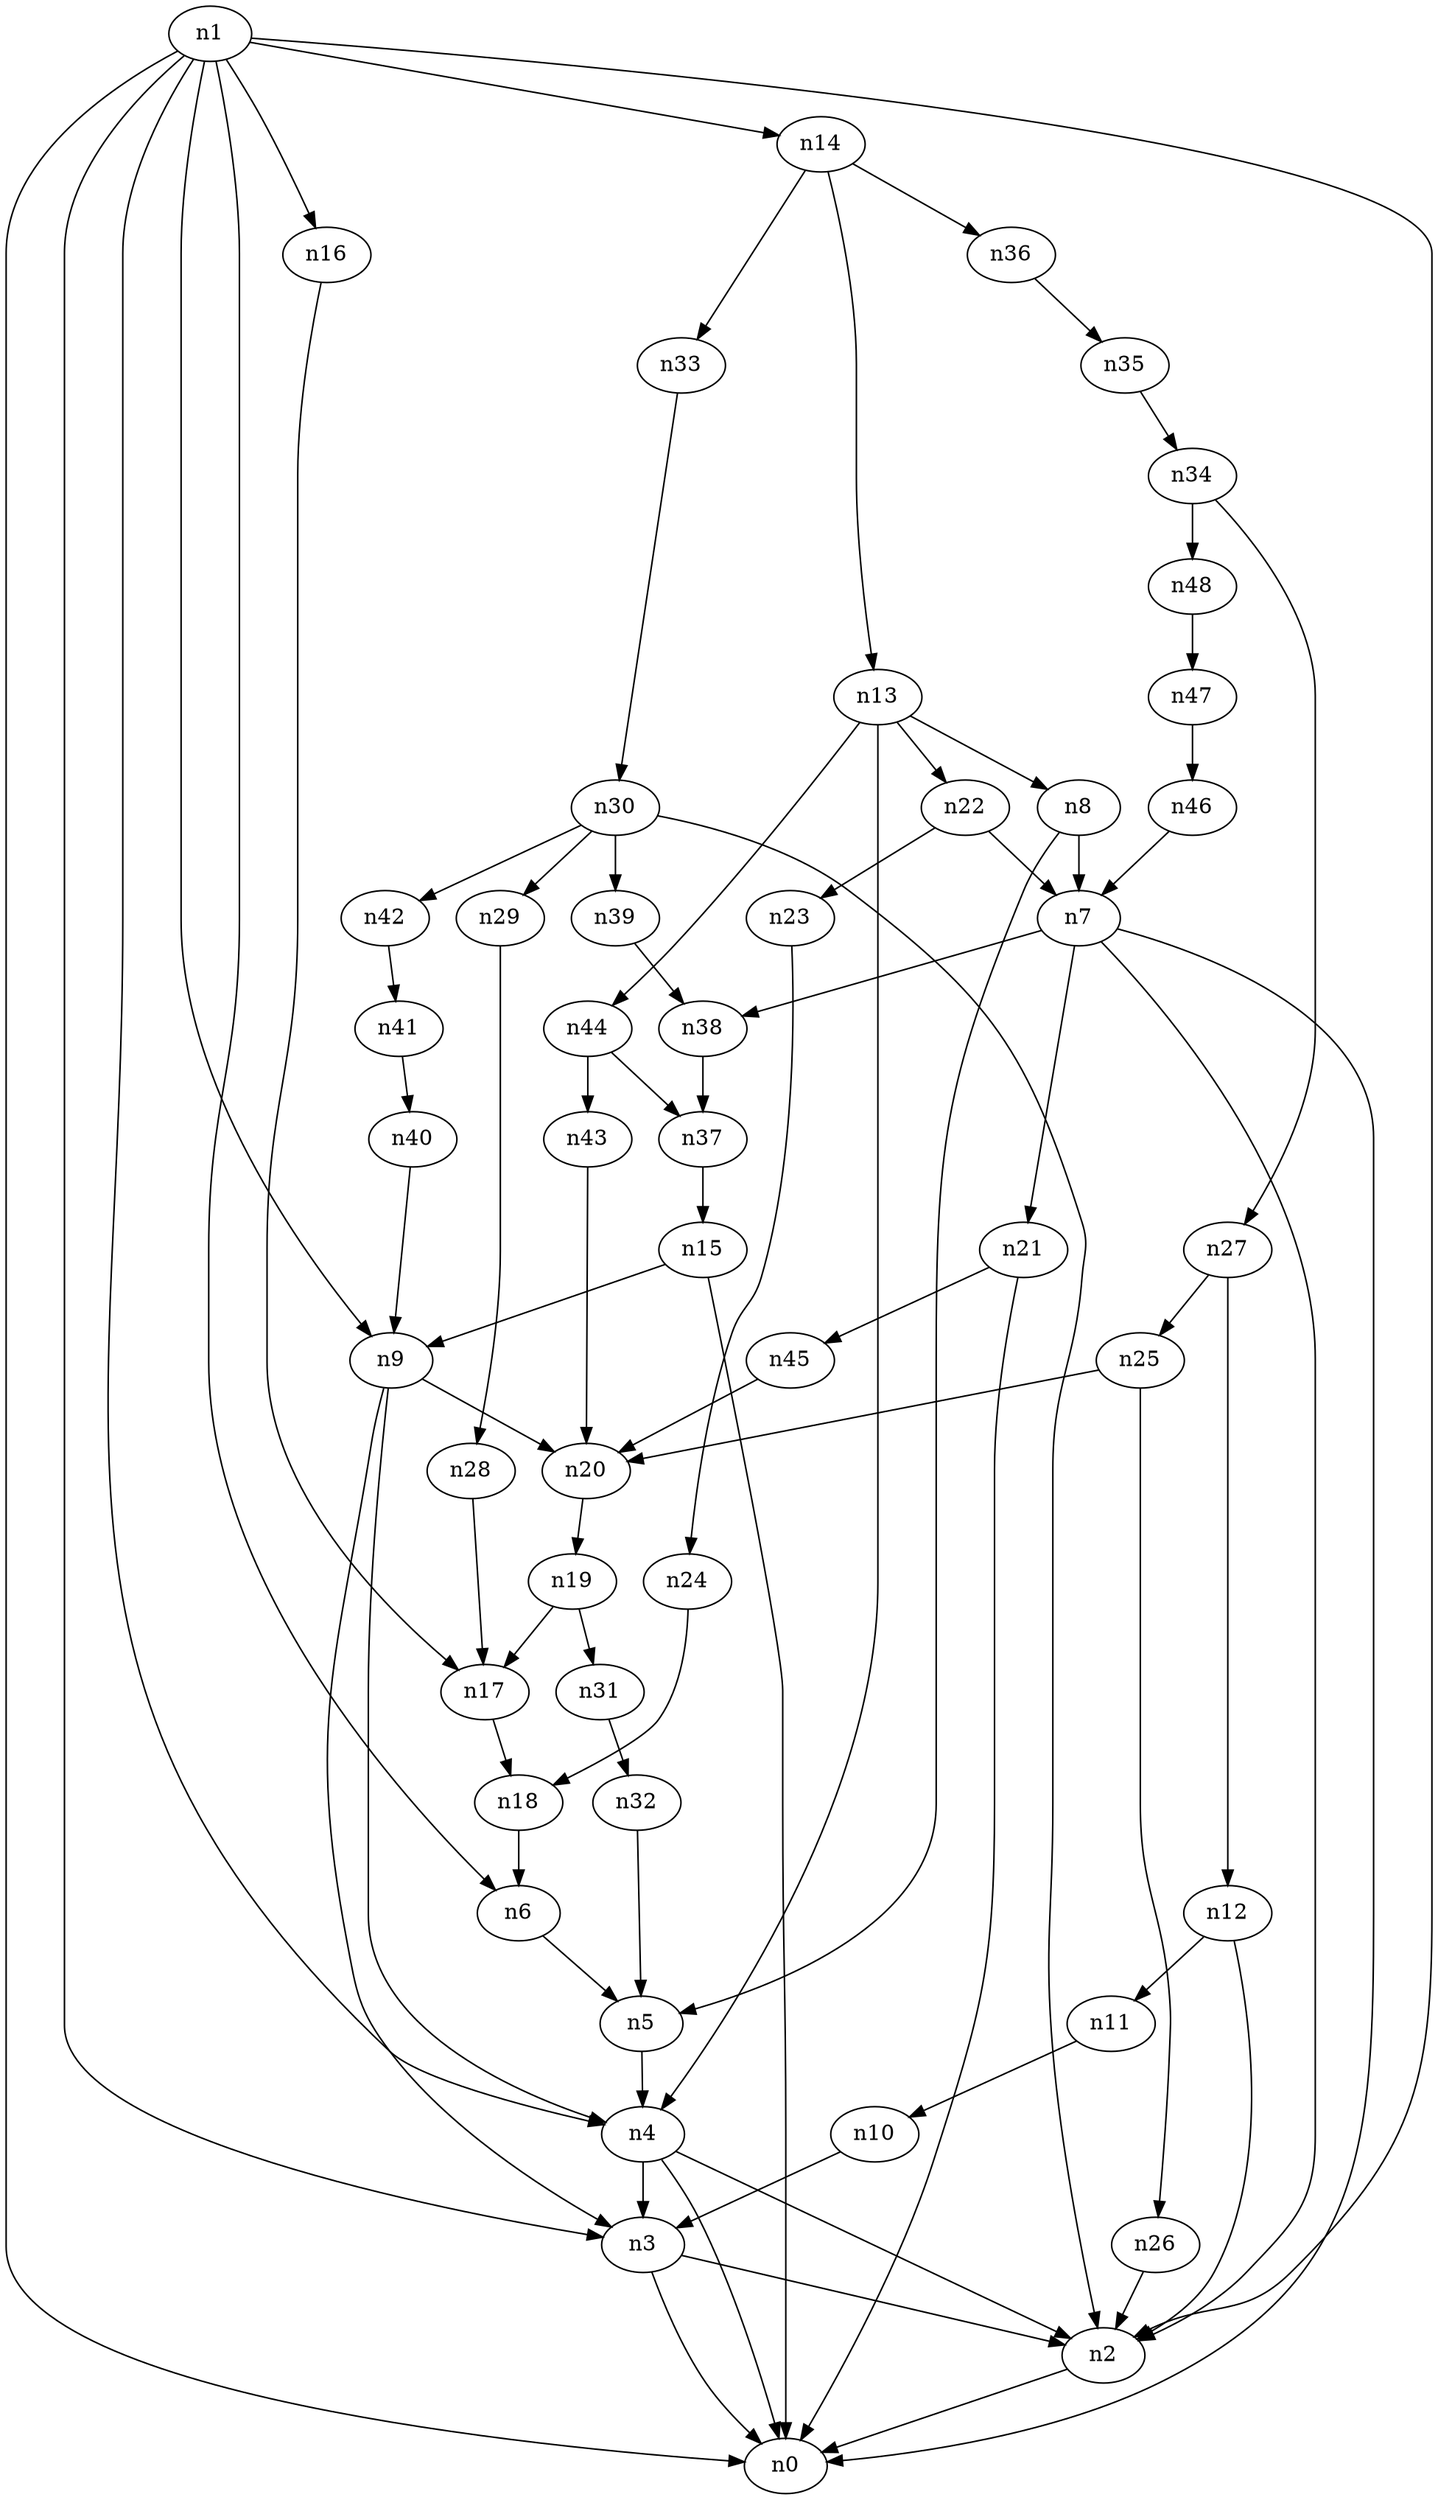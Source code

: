 digraph G {
	n1 -> n0	 [_graphml_id=e0];
	n1 -> n2	 [_graphml_id=e1];
	n1 -> n3	 [_graphml_id=e6];
	n1 -> n4	 [_graphml_id=e9];
	n1 -> n6	 [_graphml_id=e12];
	n1 -> n9	 [_graphml_id=e17];
	n1 -> n14	 [_graphml_id=e25];
	n1 -> n16	 [_graphml_id=e28];
	n2 -> n0	 [_graphml_id=e5];
	n3 -> n0	 [_graphml_id=e8];
	n3 -> n2	 [_graphml_id=e2];
	n4 -> n0	 [_graphml_id=e4];
	n4 -> n2	 [_graphml_id=e7];
	n4 -> n3	 [_graphml_id=e3];
	n5 -> n4	 [_graphml_id=e10];
	n6 -> n5	 [_graphml_id=e11];
	n7 -> n0	 [_graphml_id=e13];
	n7 -> n2	 [_graphml_id=e47];
	n7 -> n21	 [_graphml_id=e35];
	n7 -> n38	 [_graphml_id=e64];
	n8 -> n5	 [_graphml_id=e15];
	n8 -> n7	 [_graphml_id=e14];
	n9 -> n3	 [_graphml_id=e16];
	n9 -> n4	 [_graphml_id=e18];
	n9 -> n20	 [_graphml_id=e34];
	n10 -> n3	 [_graphml_id=e19];
	n11 -> n10	 [_graphml_id=e20];
	n12 -> n2	 [_graphml_id=e22];
	n12 -> n11	 [_graphml_id=e21];
	n13 -> n4	 [_graphml_id=e23];
	n13 -> n8	 [_graphml_id=e37];
	n13 -> n22	 [_graphml_id=e57];
	n13 -> n44	 [_graphml_id=e73];
	n14 -> n13	 [_graphml_id=e24];
	n14 -> n33	 [_graphml_id=e55];
	n14 -> n36	 [_graphml_id=e61];
	n15 -> n0	 [_graphml_id=e27];
	n15 -> n9	 [_graphml_id=e26];
	n16 -> n17	 [_graphml_id=e29];
	n17 -> n18	 [_graphml_id=e30];
	n18 -> n6	 [_graphml_id=e31];
	n19 -> n17	 [_graphml_id=e32];
	n19 -> n31	 [_graphml_id=e52];
	n20 -> n19	 [_graphml_id=e33];
	n21 -> n0	 [_graphml_id=e36];
	n21 -> n45	 [_graphml_id=e75];
	n22 -> n7	 [_graphml_id=e38];
	n22 -> n23	 [_graphml_id=e39];
	n23 -> n24	 [_graphml_id=e40];
	n24 -> n18	 [_graphml_id=e41];
	n25 -> n20	 [_graphml_id=e42];
	n25 -> n26	 [_graphml_id=e43];
	n26 -> n2	 [_graphml_id=e44];
	n27 -> n12	 [_graphml_id=e45];
	n27 -> n25	 [_graphml_id=e46];
	n28 -> n17	 [_graphml_id=e48];
	n29 -> n28	 [_graphml_id=e49];
	n30 -> n2	 [_graphml_id=e51];
	n30 -> n29	 [_graphml_id=e50];
	n30 -> n39	 [_graphml_id=e66];
	n30 -> n42	 [_graphml_id=e70];
	n31 -> n32	 [_graphml_id=e53];
	n32 -> n5	 [_graphml_id=e54];
	n33 -> n30	 [_graphml_id=e56];
	n34 -> n27	 [_graphml_id=e58];
	n34 -> n48	 [_graphml_id=e80];
	n35 -> n34	 [_graphml_id=e59];
	n36 -> n35	 [_graphml_id=e60];
	n37 -> n15	 [_graphml_id=e62];
	n38 -> n37	 [_graphml_id=e63];
	n39 -> n38	 [_graphml_id=e65];
	n40 -> n9	 [_graphml_id=e67];
	n41 -> n40	 [_graphml_id=e68];
	n42 -> n41	 [_graphml_id=e69];
	n43 -> n20	 [_graphml_id=e71];
	n44 -> n37	 [_graphml_id=e76];
	n44 -> n43	 [_graphml_id=e72];
	n45 -> n20	 [_graphml_id=e74];
	n46 -> n7	 [_graphml_id=e77];
	n47 -> n46	 [_graphml_id=e78];
	n48 -> n47	 [_graphml_id=e79];
}
